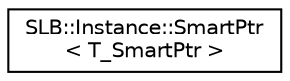 digraph "Graphical Class Hierarchy"
{
  edge [fontname="Helvetica",fontsize="10",labelfontname="Helvetica",labelfontsize="10"];
  node [fontname="Helvetica",fontsize="10",shape=record];
  rankdir="LR";
  Node1 [label="SLB::Instance::SmartPtr\l\< T_SmartPtr \>",height=0.2,width=0.4,color="black", fillcolor="white", style="filled",URL="$structSLB_1_1Instance_1_1SmartPtr.html"];
}
